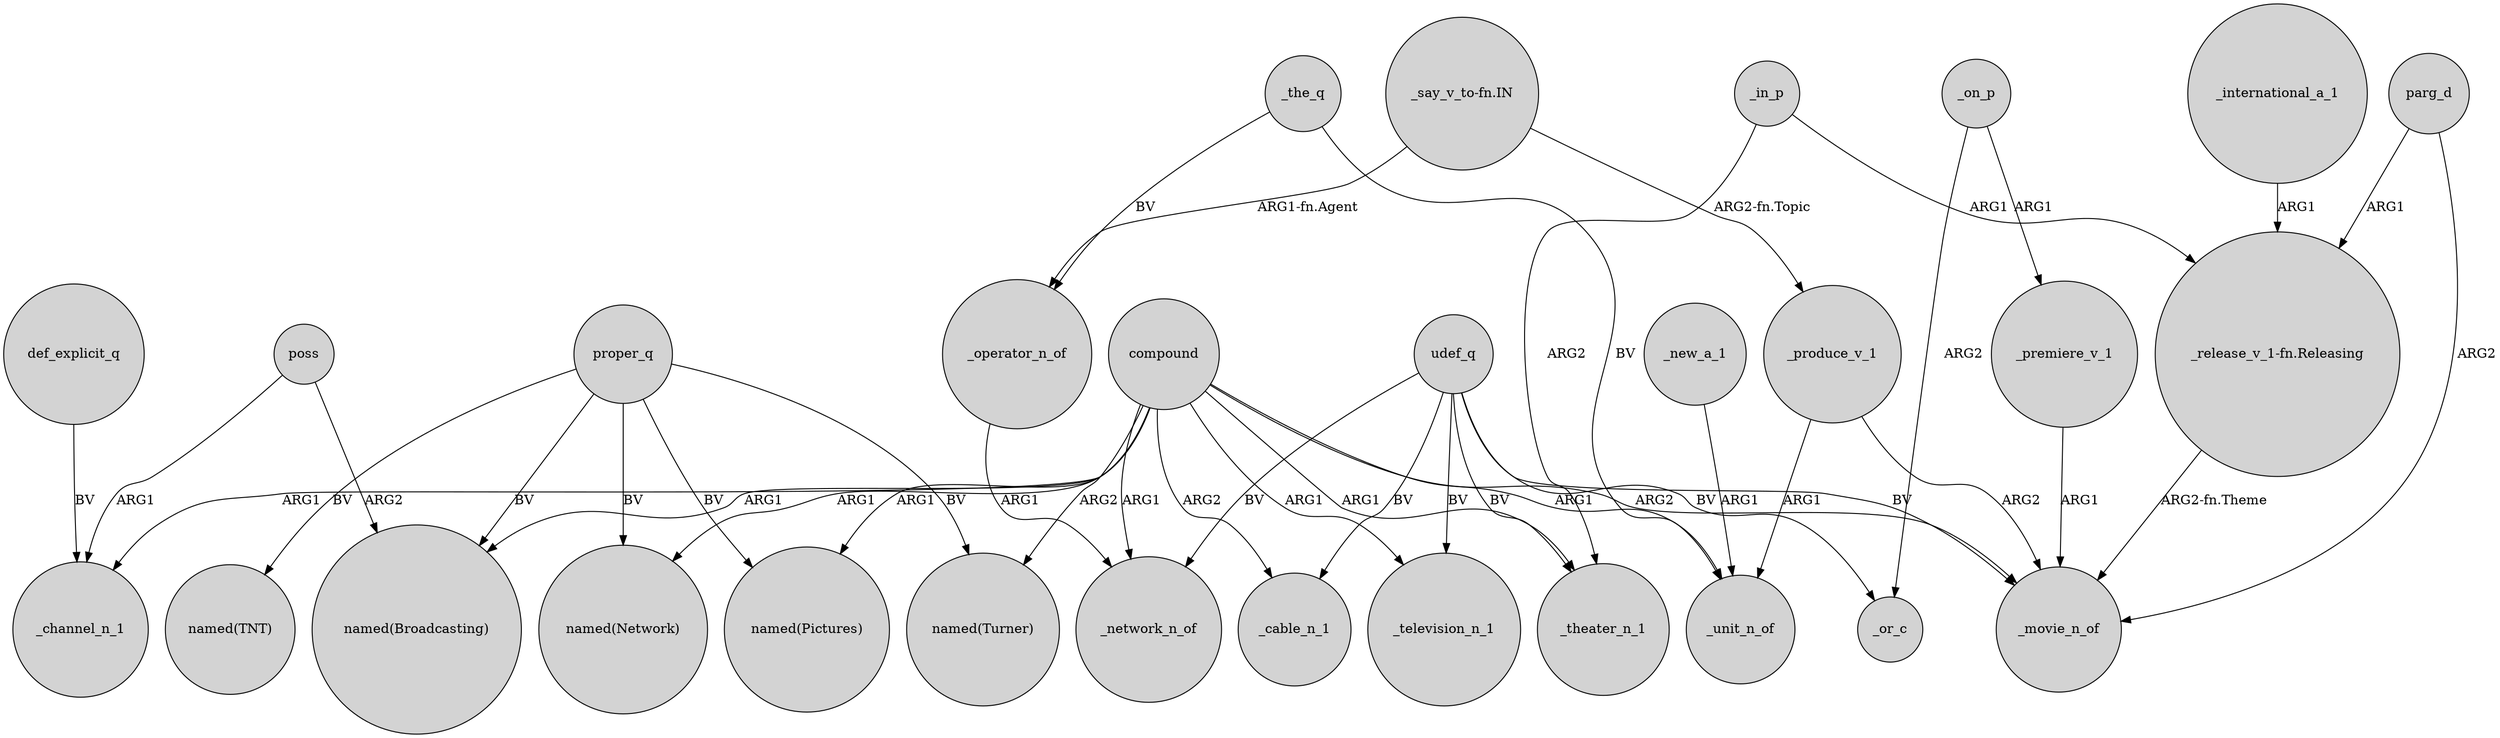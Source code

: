 digraph {
	node [shape=circle style=filled]
	_produce_v_1 -> _movie_n_of [label=ARG2]
	proper_q -> "named(Turner)" [label=BV]
	udef_q -> _television_n_1 [label=BV]
	compound -> _unit_n_of [label=ARG1]
	proper_q -> "named(Broadcasting)" [label=BV]
	udef_q -> _theater_n_1 [label=BV]
	compound -> _television_n_1 [label=ARG1]
	compound -> "named(Broadcasting)" [label=ARG1]
	udef_q -> _movie_n_of [label=BV]
	parg_d -> _movie_n_of [label=ARG2]
	parg_d -> "_release_v_1-fn.Releasing" [label=ARG1]
	compound -> "named(Turner)" [label=ARG2]
	compound -> _channel_n_1 [label=ARG1]
	udef_q -> _or_c [label=BV]
	_operator_n_of -> _network_n_of [label=ARG1]
	poss -> _channel_n_1 [label=ARG1]
	_the_q -> _operator_n_of [label=BV]
	def_explicit_q -> _channel_n_1 [label=BV]
	_new_a_1 -> _unit_n_of [label=ARG1]
	compound -> _movie_n_of [label=ARG2]
	"_say_v_to-fn.IN" -> _produce_v_1 [label="ARG2-fn.Topic"]
	_in_p -> _theater_n_1 [label=ARG2]
	compound -> "named(Pictures)" [label=ARG1]
	compound -> "named(Network)" [label=ARG1]
	proper_q -> "named(TNT)" [label=BV]
	compound -> _theater_n_1 [label=ARG1]
	_on_p -> _or_c [label=ARG2]
	_produce_v_1 -> _unit_n_of [label=ARG1]
	compound -> _cable_n_1 [label=ARG2]
	_on_p -> _premiere_v_1 [label=ARG1]
	_international_a_1 -> "_release_v_1-fn.Releasing" [label=ARG1]
	udef_q -> _cable_n_1 [label=BV]
	proper_q -> "named(Network)" [label=BV]
	_premiere_v_1 -> _movie_n_of [label=ARG1]
	"_say_v_to-fn.IN" -> _operator_n_of [label="ARG1-fn.Agent"]
	proper_q -> "named(Pictures)" [label=BV]
	"_release_v_1-fn.Releasing" -> _movie_n_of [label="ARG2-fn.Theme"]
	poss -> "named(Broadcasting)" [label=ARG2]
	compound -> _network_n_of [label=ARG1]
	_the_q -> _unit_n_of [label=BV]
	_in_p -> "_release_v_1-fn.Releasing" [label=ARG1]
	udef_q -> _network_n_of [label=BV]
}
